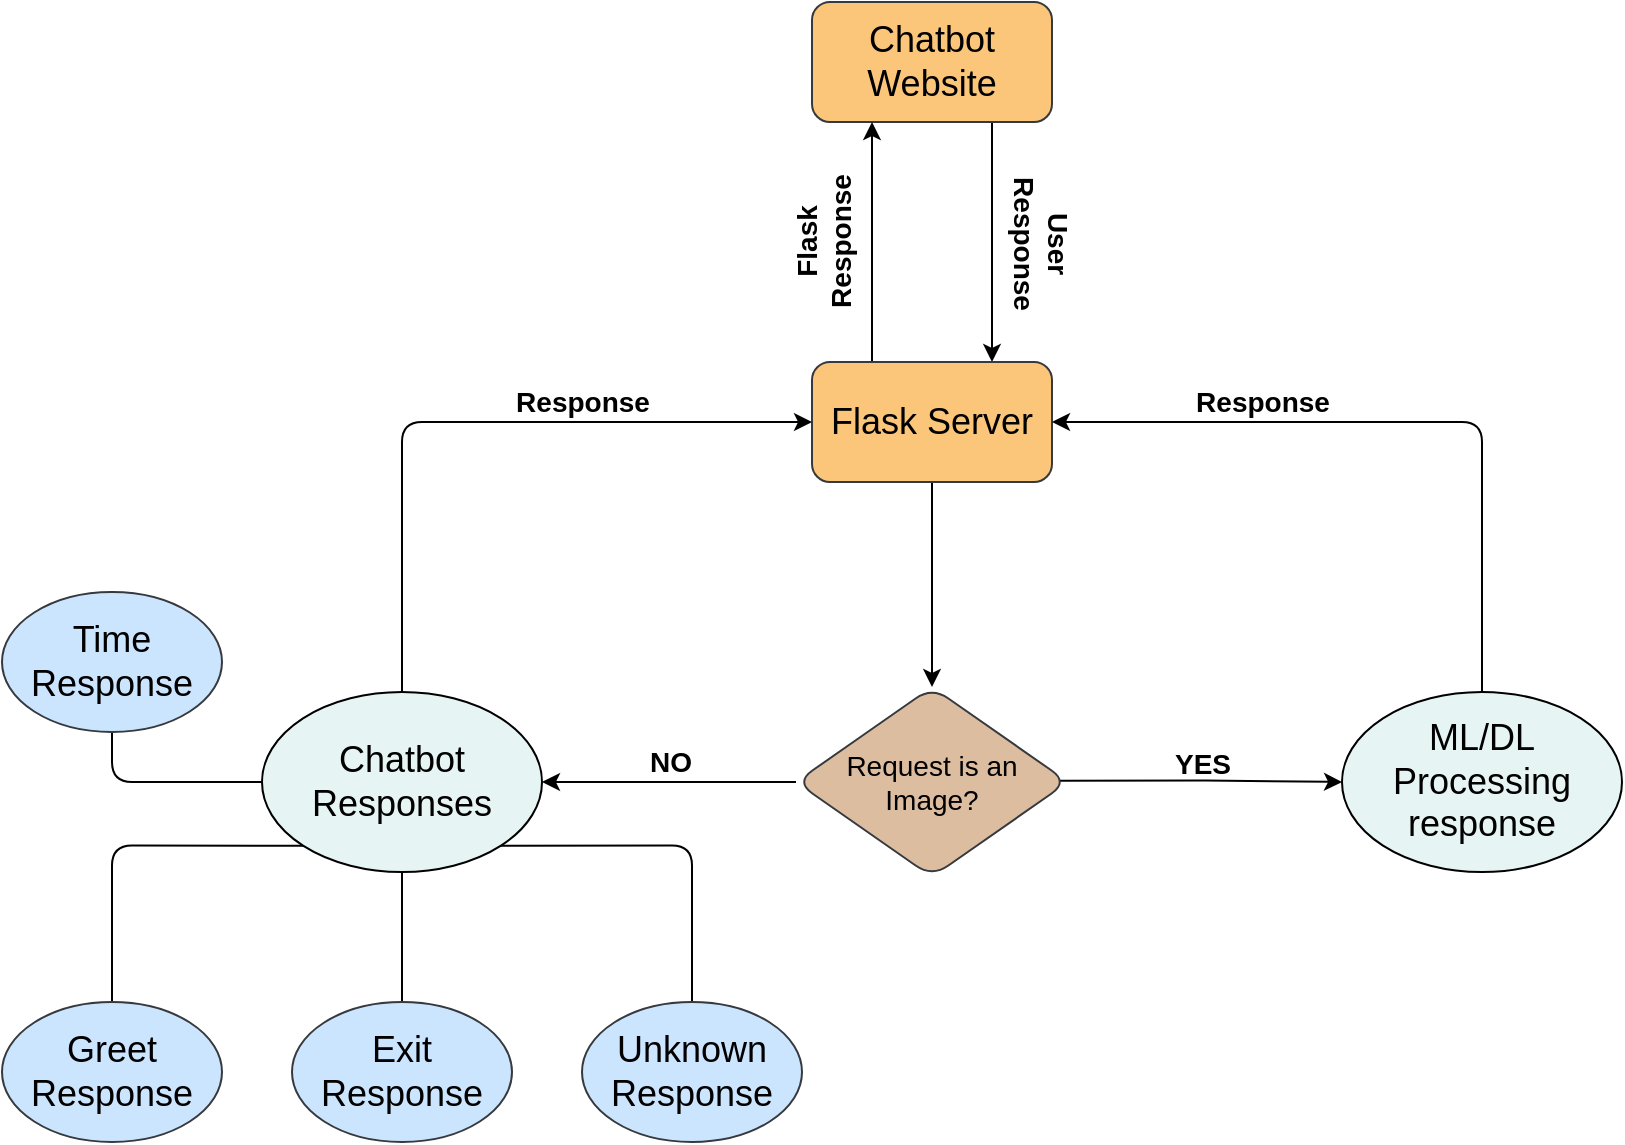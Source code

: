 <mxfile version="21.6.8" type="device">
  <diagram name="Page-1" id="gDZ9GnMiYSn8qA4Rx-j1">
    <mxGraphModel dx="1195" dy="652" grid="1" gridSize="10" guides="1" tooltips="1" connect="1" arrows="1" fold="1" page="1" pageScale="1" pageWidth="850" pageHeight="850" math="0" shadow="0">
      <root>
        <mxCell id="0" />
        <mxCell id="1" parent="0" />
        <mxCell id="jXLuqea6JKCezrZ-_ZPY-3" style="edgeStyle=orthogonalEdgeStyle;rounded=0;orthogonalLoop=1;jettySize=auto;html=1;exitX=0.75;exitY=1;exitDx=0;exitDy=0;entryX=0.75;entryY=0;entryDx=0;entryDy=0;" edge="1" parent="1" source="jXLuqea6JKCezrZ-_ZPY-1" target="jXLuqea6JKCezrZ-_ZPY-2">
          <mxGeometry relative="1" as="geometry" />
        </mxCell>
        <mxCell id="jXLuqea6JKCezrZ-_ZPY-27" value="User &lt;br style=&quot;font-size: 14px;&quot;&gt;Response" style="edgeLabel;html=1;align=center;verticalAlign=middle;resizable=0;points=[];rotation=90;fontStyle=1;fontSize=14;labelBackgroundColor=none;" vertex="1" connectable="0" parent="jXLuqea6JKCezrZ-_ZPY-3">
          <mxGeometry x="-0.333" y="-2" relative="1" as="geometry">
            <mxPoint x="27" y="20" as="offset" />
          </mxGeometry>
        </mxCell>
        <mxCell id="jXLuqea6JKCezrZ-_ZPY-28" value="Flask&lt;br style=&quot;font-size: 14px;&quot;&gt;Response" style="edgeLabel;html=1;align=center;verticalAlign=middle;resizable=0;points=[];rotation=270;fontStyle=1;fontSize=14;labelBackgroundColor=none;" vertex="1" connectable="0" parent="jXLuqea6JKCezrZ-_ZPY-3">
          <mxGeometry x="-0.333" y="-2" relative="1" as="geometry">
            <mxPoint x="-83" y="20" as="offset" />
          </mxGeometry>
        </mxCell>
        <mxCell id="jXLuqea6JKCezrZ-_ZPY-29" value="Response" style="edgeLabel;html=1;align=center;verticalAlign=middle;resizable=0;points=[];rotation=0;fontStyle=1;fontSize=14;labelBackgroundColor=none;" vertex="1" connectable="0" parent="jXLuqea6JKCezrZ-_ZPY-3">
          <mxGeometry x="-0.333" y="-2" relative="1" as="geometry">
            <mxPoint x="-203" y="100" as="offset" />
          </mxGeometry>
        </mxCell>
        <mxCell id="jXLuqea6JKCezrZ-_ZPY-30" value="Response" style="edgeLabel;html=1;align=center;verticalAlign=middle;resizable=0;points=[];rotation=0;fontStyle=1;fontSize=14;labelBackgroundColor=none;" vertex="1" connectable="0" parent="jXLuqea6JKCezrZ-_ZPY-3">
          <mxGeometry x="-0.333" y="-2" relative="1" as="geometry">
            <mxPoint x="137" y="100" as="offset" />
          </mxGeometry>
        </mxCell>
        <mxCell id="jXLuqea6JKCezrZ-_ZPY-1" value="&lt;font style=&quot;font-size: 18px;&quot;&gt;Chatbot Website&lt;/font&gt;" style="rounded=1;whiteSpace=wrap;html=1;fillColor=#fbc67a;strokeColor=#36393d;fillStyle=solid;align=center;" vertex="1" parent="1">
          <mxGeometry x="425" y="130" width="120" height="60" as="geometry" />
        </mxCell>
        <mxCell id="jXLuqea6JKCezrZ-_ZPY-4" style="edgeStyle=orthogonalEdgeStyle;rounded=0;orthogonalLoop=1;jettySize=auto;html=1;exitX=0.25;exitY=0;exitDx=0;exitDy=0;entryX=0.25;entryY=1;entryDx=0;entryDy=0;" edge="1" parent="1" source="jXLuqea6JKCezrZ-_ZPY-2" target="jXLuqea6JKCezrZ-_ZPY-1">
          <mxGeometry relative="1" as="geometry" />
        </mxCell>
        <mxCell id="jXLuqea6JKCezrZ-_ZPY-11" value="" style="edgeStyle=orthogonalEdgeStyle;rounded=0;orthogonalLoop=1;jettySize=auto;html=1;" edge="1" parent="1" source="jXLuqea6JKCezrZ-_ZPY-2" target="jXLuqea6JKCezrZ-_ZPY-10">
          <mxGeometry relative="1" as="geometry">
            <Array as="points">
              <mxPoint x="485" y="420" />
              <mxPoint x="485" y="420" />
            </Array>
          </mxGeometry>
        </mxCell>
        <mxCell id="jXLuqea6JKCezrZ-_ZPY-2" value="&lt;font style=&quot;font-size: 18px;&quot;&gt;Flask Server&lt;/font&gt;" style="rounded=1;whiteSpace=wrap;html=1;fillColor=#fbc67a;strokeColor=#36393d;fillStyle=solid;" vertex="1" parent="1">
          <mxGeometry x="425" y="310" width="120" height="60" as="geometry" />
        </mxCell>
        <mxCell id="jXLuqea6JKCezrZ-_ZPY-17" style="edgeStyle=orthogonalEdgeStyle;rounded=0;orthogonalLoop=1;jettySize=auto;html=1;entryX=0;entryY=0.5;entryDx=0;entryDy=0;exitX=0.969;exitY=0.493;exitDx=0;exitDy=0;exitPerimeter=0;" edge="1" parent="1" source="jXLuqea6JKCezrZ-_ZPY-10" target="jXLuqea6JKCezrZ-_ZPY-13">
          <mxGeometry relative="1" as="geometry" />
        </mxCell>
        <mxCell id="jXLuqea6JKCezrZ-_ZPY-32" value="YES" style="edgeLabel;html=1;align=center;verticalAlign=middle;resizable=0;points=[];fontStyle=1;fontSize=14;labelBackgroundColor=none;labelBorderColor=none;" vertex="1" connectable="0" parent="jXLuqea6JKCezrZ-_ZPY-17">
          <mxGeometry relative="1" as="geometry">
            <mxPoint y="-9" as="offset" />
          </mxGeometry>
        </mxCell>
        <mxCell id="jXLuqea6JKCezrZ-_ZPY-18" style="edgeStyle=orthogonalEdgeStyle;rounded=0;orthogonalLoop=1;jettySize=auto;html=1;exitX=0;exitY=0.5;exitDx=0;exitDy=0;entryX=1;entryY=0.5;entryDx=0;entryDy=0;" edge="1" parent="1" source="jXLuqea6JKCezrZ-_ZPY-10" target="jXLuqea6JKCezrZ-_ZPY-16">
          <mxGeometry relative="1" as="geometry" />
        </mxCell>
        <mxCell id="jXLuqea6JKCezrZ-_ZPY-31" value="NO" style="edgeLabel;html=1;align=center;verticalAlign=middle;resizable=0;points=[];fontStyle=1;fontSize=14;labelBackgroundColor=none;" vertex="1" connectable="0" parent="jXLuqea6JKCezrZ-_ZPY-18">
          <mxGeometry relative="1" as="geometry">
            <mxPoint y="-10" as="offset" />
          </mxGeometry>
        </mxCell>
        <mxCell id="jXLuqea6JKCezrZ-_ZPY-10" value="&lt;font style=&quot;font-size: 14px;&quot;&gt;Request is an Image?&lt;/font&gt;" style="rhombus;whiteSpace=wrap;html=1;fillColor=#dcbda0;strokeColor=#36393d;rounded=1;fillStyle=solid;" vertex="1" parent="1">
          <mxGeometry x="417" y="472.5" width="136" height="95" as="geometry" />
        </mxCell>
        <mxCell id="jXLuqea6JKCezrZ-_ZPY-26" style="edgeStyle=orthogonalEdgeStyle;rounded=1;orthogonalLoop=1;jettySize=auto;html=1;exitX=0.5;exitY=0;exitDx=0;exitDy=0;entryX=1;entryY=0.5;entryDx=0;entryDy=0;" edge="1" parent="1" source="jXLuqea6JKCezrZ-_ZPY-13" target="jXLuqea6JKCezrZ-_ZPY-2">
          <mxGeometry relative="1" as="geometry" />
        </mxCell>
        <mxCell id="jXLuqea6JKCezrZ-_ZPY-13" value="&lt;font style=&quot;font-size: 18px;&quot;&gt;ML/DL Processing response&lt;/font&gt;" style="ellipse;whiteSpace=wrap;html=1;fillColor=#e7f4f4;" vertex="1" parent="1">
          <mxGeometry x="690" y="475" width="140" height="90" as="geometry" />
        </mxCell>
        <mxCell id="jXLuqea6JKCezrZ-_ZPY-22" style="edgeStyle=orthogonalEdgeStyle;rounded=1;orthogonalLoop=1;jettySize=auto;html=1;exitX=0.5;exitY=1;exitDx=0;exitDy=0;entryX=0.5;entryY=0;entryDx=0;entryDy=0;endArrow=none;endFill=0;" edge="1" parent="1" source="jXLuqea6JKCezrZ-_ZPY-16" target="jXLuqea6JKCezrZ-_ZPY-19">
          <mxGeometry relative="1" as="geometry" />
        </mxCell>
        <mxCell id="jXLuqea6JKCezrZ-_ZPY-23" style="edgeStyle=orthogonalEdgeStyle;rounded=1;orthogonalLoop=1;jettySize=auto;html=1;exitX=0;exitY=1;exitDx=0;exitDy=0;entryX=0.5;entryY=0;entryDx=0;entryDy=0;endArrow=none;endFill=0;" edge="1" parent="1" source="jXLuqea6JKCezrZ-_ZPY-16" target="jXLuqea6JKCezrZ-_ZPY-21">
          <mxGeometry relative="1" as="geometry" />
        </mxCell>
        <mxCell id="jXLuqea6JKCezrZ-_ZPY-24" style="edgeStyle=orthogonalEdgeStyle;rounded=1;orthogonalLoop=1;jettySize=auto;html=1;exitX=1;exitY=1;exitDx=0;exitDy=0;entryX=0.5;entryY=0;entryDx=0;entryDy=0;strokeColor=default;startArrow=none;startFill=0;endArrow=none;endFill=0;" edge="1" parent="1" source="jXLuqea6JKCezrZ-_ZPY-16" target="jXLuqea6JKCezrZ-_ZPY-20">
          <mxGeometry relative="1" as="geometry" />
        </mxCell>
        <mxCell id="jXLuqea6JKCezrZ-_ZPY-25" style="edgeStyle=orthogonalEdgeStyle;rounded=1;orthogonalLoop=1;jettySize=auto;html=1;exitX=0.5;exitY=0;exitDx=0;exitDy=0;entryX=0;entryY=0.5;entryDx=0;entryDy=0;" edge="1" parent="1" source="jXLuqea6JKCezrZ-_ZPY-16" target="jXLuqea6JKCezrZ-_ZPY-2">
          <mxGeometry relative="1" as="geometry" />
        </mxCell>
        <mxCell id="jXLuqea6JKCezrZ-_ZPY-36" style="edgeStyle=orthogonalEdgeStyle;rounded=1;orthogonalLoop=1;jettySize=auto;html=1;exitX=0;exitY=0.5;exitDx=0;exitDy=0;entryX=0.5;entryY=1;entryDx=0;entryDy=0;endArrow=none;endFill=0;" edge="1" parent="1" source="jXLuqea6JKCezrZ-_ZPY-16" target="jXLuqea6JKCezrZ-_ZPY-35">
          <mxGeometry relative="1" as="geometry" />
        </mxCell>
        <mxCell id="jXLuqea6JKCezrZ-_ZPY-16" value="&lt;font style=&quot;font-size: 18px;&quot;&gt;Chatbot Responses&lt;/font&gt;" style="ellipse;whiteSpace=wrap;html=1;fillColor=#e7f4f4;" vertex="1" parent="1">
          <mxGeometry x="150" y="475" width="140" height="90" as="geometry" />
        </mxCell>
        <mxCell id="jXLuqea6JKCezrZ-_ZPY-19" value="&lt;font style=&quot;font-size: 18px;&quot;&gt;Exit&lt;br&gt;Response&lt;br&gt;&lt;/font&gt;" style="ellipse;whiteSpace=wrap;html=1;fillColor=#cce5ff;strokeColor=#36393d;" vertex="1" parent="1">
          <mxGeometry x="165" y="630" width="110" height="70" as="geometry" />
        </mxCell>
        <mxCell id="jXLuqea6JKCezrZ-_ZPY-20" value="&lt;font style=&quot;font-size: 18px;&quot;&gt;Unknown&lt;br&gt;Response&lt;br&gt;&lt;/font&gt;" style="ellipse;whiteSpace=wrap;html=1;fillColor=#cce5ff;strokeColor=#36393d;" vertex="1" parent="1">
          <mxGeometry x="310" y="630" width="110" height="70" as="geometry" />
        </mxCell>
        <mxCell id="jXLuqea6JKCezrZ-_ZPY-21" value="&lt;font style=&quot;font-size: 18px;&quot;&gt;Greet&lt;br&gt;Response&lt;br&gt;&lt;/font&gt;" style="ellipse;whiteSpace=wrap;html=1;fillColor=#cce5ff;strokeColor=#36393d;" vertex="1" parent="1">
          <mxGeometry x="20" y="630" width="110" height="70" as="geometry" />
        </mxCell>
        <mxCell id="jXLuqea6JKCezrZ-_ZPY-35" value="&lt;font style=&quot;font-size: 18px;&quot;&gt;Time&lt;br&gt;Response&lt;br&gt;&lt;/font&gt;" style="ellipse;whiteSpace=wrap;html=1;fillColor=#cce5ff;strokeColor=#36393d;" vertex="1" parent="1">
          <mxGeometry x="20" y="425" width="110" height="70" as="geometry" />
        </mxCell>
      </root>
    </mxGraphModel>
  </diagram>
</mxfile>
